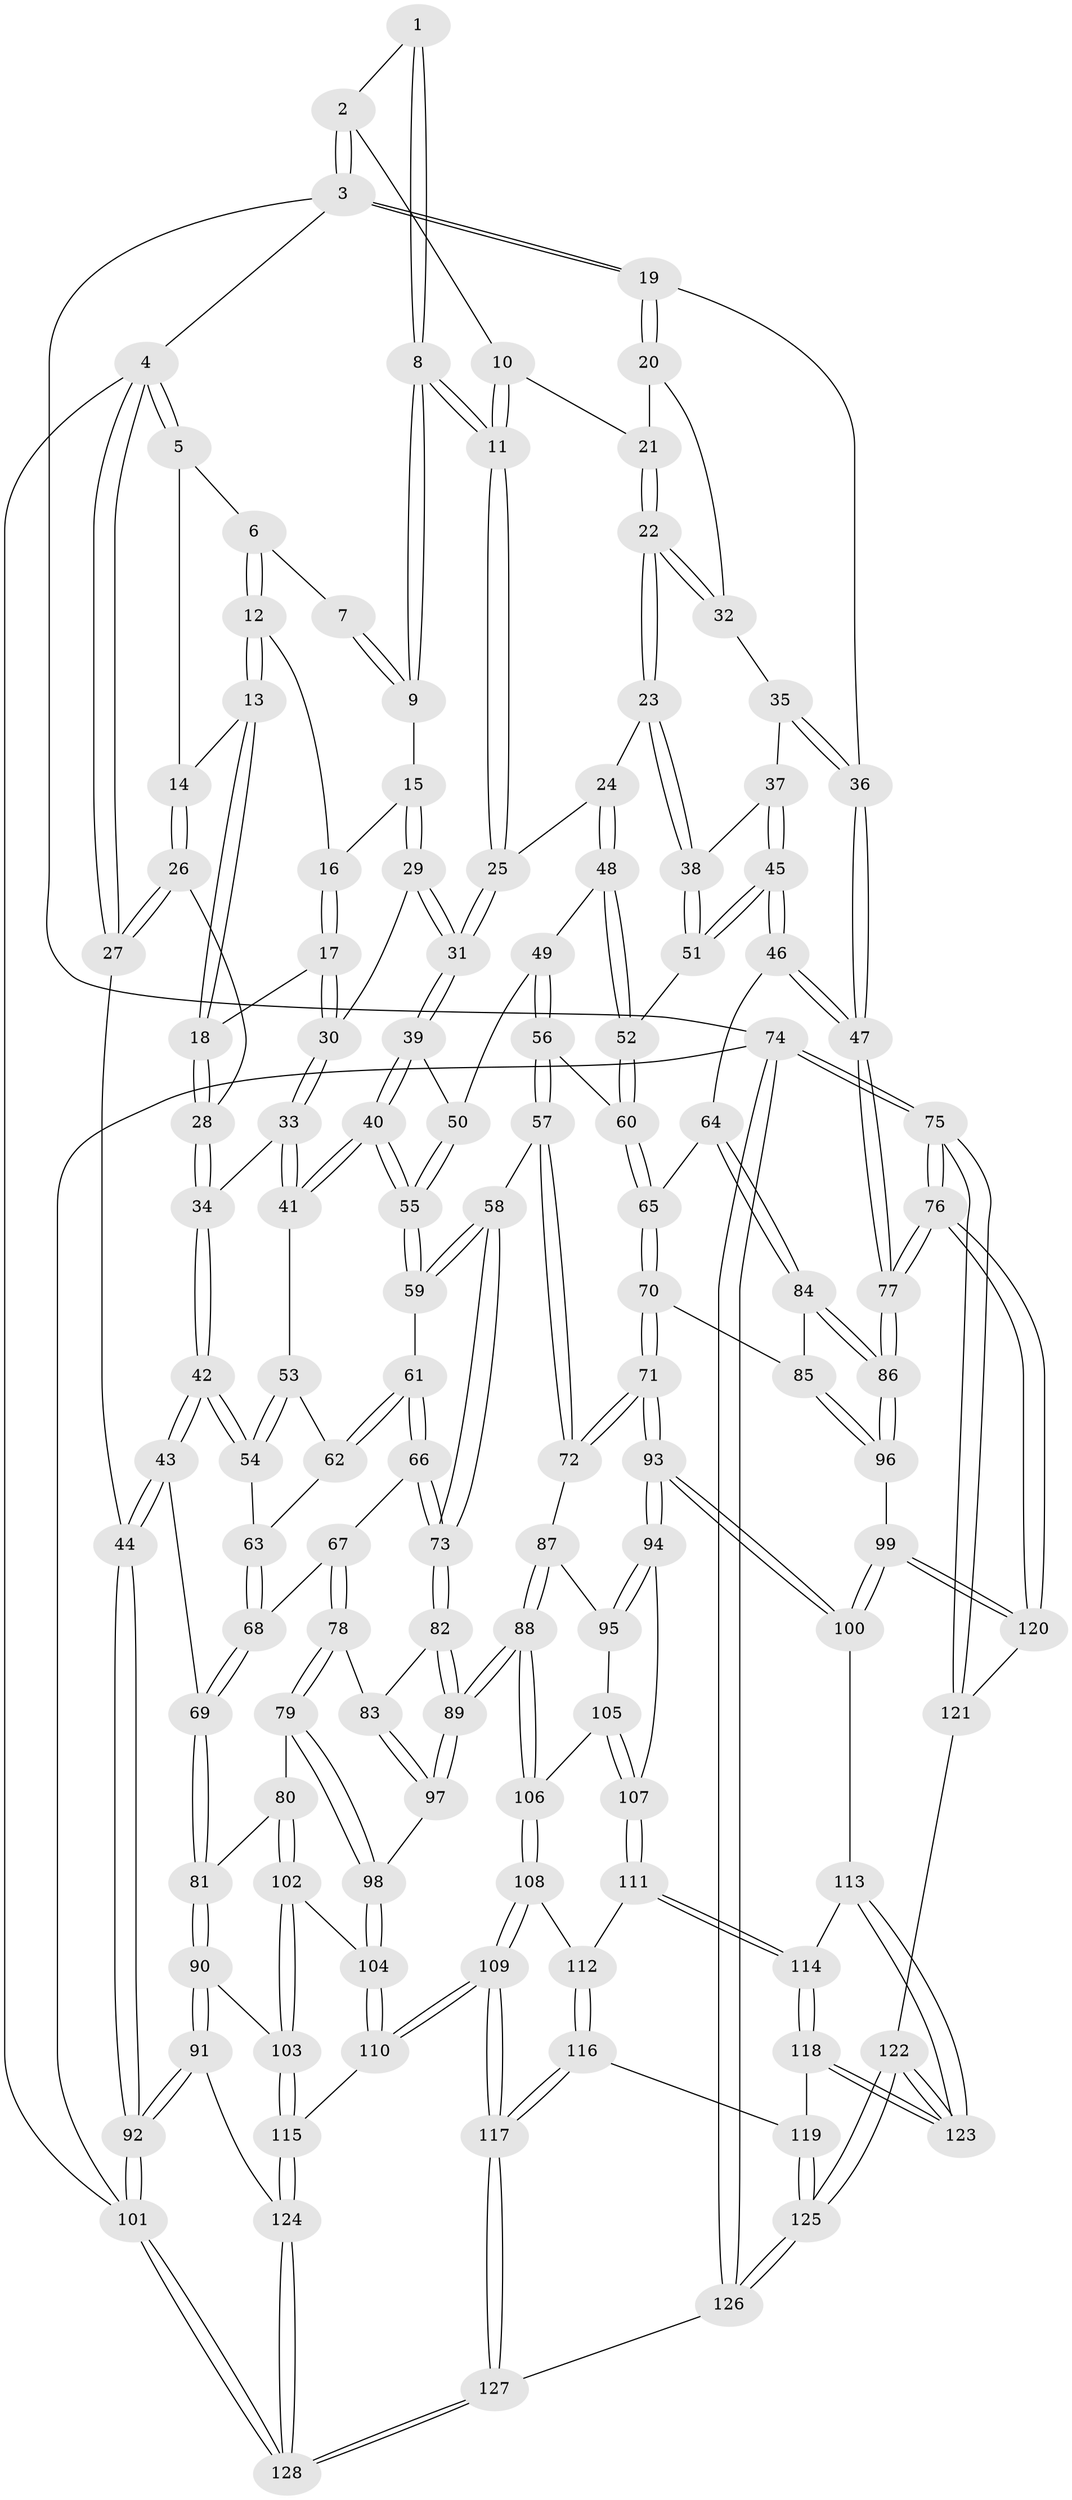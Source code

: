 // Generated by graph-tools (version 1.1) at 2025/16/03/09/25 04:16:51]
// undirected, 128 vertices, 317 edges
graph export_dot {
graph [start="1"]
  node [color=gray90,style=filled];
  1 [pos="+0.5770088647153445+0"];
  2 [pos="+0.845887236337899+0"];
  3 [pos="+1+0"];
  4 [pos="+0+0"];
  5 [pos="+0.07075698216074514+0"];
  6 [pos="+0.3424271327895707+0"];
  7 [pos="+0.5499669601079737+0"];
  8 [pos="+0.6467854118718199+0.08525143034758012"];
  9 [pos="+0.5134896532419113+0.059389823358227"];
  10 [pos="+0.8153392925301299+0.007058805351235317"];
  11 [pos="+0.6567580383103764+0.10235522783441021"];
  12 [pos="+0.33511348614021036+0"];
  13 [pos="+0.2626133885261446+0.03445150961020439"];
  14 [pos="+0.1260937381836412+0.055199957698012524"];
  15 [pos="+0.4914045159888073+0.08037915513113218"];
  16 [pos="+0.3908165879292253+0.025018188836129836"];
  17 [pos="+0.37623390141948604+0.18039664377834772"];
  18 [pos="+0.26060777547033265+0.09760936943187846"];
  19 [pos="+1+0"];
  20 [pos="+0.9049302734170439+0.09488728017120072"];
  21 [pos="+0.8222083889453975+0.019838614420903053"];
  22 [pos="+0.7772936743352256+0.21500633577501893"];
  23 [pos="+0.7619009703152387+0.22398186484816018"];
  24 [pos="+0.6711980198911742+0.19363448834210856"];
  25 [pos="+0.65419134894746+0.18615202158677763"];
  26 [pos="+0.1169905224232479+0.07449578678037376"];
  27 [pos="+0+0.07646083374898535"];
  28 [pos="+0.15898072285544151+0.19727624856179743"];
  29 [pos="+0.49141670936549714+0.1656222114518486"];
  30 [pos="+0.3844177432845714+0.1994546370149972"];
  31 [pos="+0.6100356926813165+0.21050206883283915"];
  32 [pos="+0.9133602074278138+0.1843199964938196"];
  33 [pos="+0.369931298565341+0.23594002720711993"];
  34 [pos="+0.1518980391302929+0.23312630397219208"];
  35 [pos="+0.92460716784722+0.19154117037208257"];
  36 [pos="+1+0.15181782174924727"];
  37 [pos="+0.9299425342329541+0.25020087594982326"];
  38 [pos="+0.7932036076026996+0.34187545281112214"];
  39 [pos="+0.6030648785318229+0.22802369159473454"];
  40 [pos="+0.4181605527077243+0.3400720311147364"];
  41 [pos="+0.3900354272452764+0.3234858615119205"];
  42 [pos="+0.07466111920010489+0.32488056564636975"];
  43 [pos="+0+0.3896974582748067"];
  44 [pos="+0+0.37778134420951687"];
  45 [pos="+0.9769786346465559+0.4256539819027235"];
  46 [pos="+0.9775607862364583+0.42609897757202064"];
  47 [pos="+1+0.46552872744319157"];
  48 [pos="+0.6838715355704374+0.3335498597667436"];
  49 [pos="+0.5988970513692615+0.3590968846419045"];
  50 [pos="+0.5979396157462475+0.3582846031153512"];
  51 [pos="+0.7979032532638961+0.3738561606617915"];
  52 [pos="+0.7695637296209452+0.397143917989478"];
  53 [pos="+0.3764604284759261+0.33335046227706194"];
  54 [pos="+0.09448974338557403+0.33059428746667313"];
  55 [pos="+0.4751561798114672+0.4113981833254376"];
  56 [pos="+0.6778455973676935+0.4481352121568541"];
  57 [pos="+0.5650193515123304+0.5378576936652875"];
  58 [pos="+0.4993941987946354+0.5152139738912582"];
  59 [pos="+0.4769120980181872+0.46448538594947225"];
  60 [pos="+0.720879031633027+0.4502955539916415"];
  61 [pos="+0.3791279721981082+0.4814797650628075"];
  62 [pos="+0.3029593708491384+0.42875059893931805"];
  63 [pos="+0.2998895992414678+0.43041911935574145"];
  64 [pos="+0.874855880234661+0.5431926881333706"];
  65 [pos="+0.7214984548375434+0.4518428067585026"];
  66 [pos="+0.34254829553627664+0.5408394913873517"];
  67 [pos="+0.28010666256366396+0.5243481710456377"];
  68 [pos="+0.2786153096002346+0.48804308477300745"];
  69 [pos="+0+0.40037695725628025"];
  70 [pos="+0.743974398589384+0.6084019943943815"];
  71 [pos="+0.6982001322501346+0.6517754439961917"];
  72 [pos="+0.5800408549621245+0.5679601797940418"];
  73 [pos="+0.4113525112480797+0.6180145430505302"];
  74 [pos="+1+1"];
  75 [pos="+1+1"];
  76 [pos="+1+0.8949097314225215"];
  77 [pos="+1+0.8239142823227968"];
  78 [pos="+0.21799650141095783+0.5951141493439299"];
  79 [pos="+0.2038520854050958+0.6008466656595055"];
  80 [pos="+0.15266912731842602+0.6142818217410269"];
  81 [pos="+0.0532652062229959+0.5136763467413277"];
  82 [pos="+0.4055154086636576+0.6448230037331967"];
  83 [pos="+0.256725674895328+0.6091652914584308"];
  84 [pos="+0.8614845478923816+0.5780316557573083"];
  85 [pos="+0.813018080137264+0.6088283054155109"];
  86 [pos="+1+0.7717328340149016"];
  87 [pos="+0.550494042903506+0.6434665850107754"];
  88 [pos="+0.4186078608273417+0.6852683261960889"];
  89 [pos="+0.4104042049741919+0.6764302744333706"];
  90 [pos="+0+0.8024028529511493"];
  91 [pos="+0+0.9143105576495897"];
  92 [pos="+0+0.934096517271189"];
  93 [pos="+0.6835641068748066+0.7496308002893534"];
  94 [pos="+0.6404271836944183+0.746385866939664"];
  95 [pos="+0.5733064794156594+0.7044045050486668"];
  96 [pos="+0.872223138350054+0.7469227083315482"];
  97 [pos="+0.3269258812444599+0.7158796291219266"];
  98 [pos="+0.31886412901593025+0.72089939744907"];
  99 [pos="+0.7469105588592306+0.7959126580930044"];
  100 [pos="+0.6923935356996787+0.7636873479893042"];
  101 [pos="+0+1"];
  102 [pos="+0.14950195956728063+0.6966328474556542"];
  103 [pos="+0.03955011383832472+0.7893326023012931"];
  104 [pos="+0.24984098496542936+0.7883074362717846"];
  105 [pos="+0.502981205320599+0.7148467325725459"];
  106 [pos="+0.4275144218842541+0.7019591989535243"];
  107 [pos="+0.5536555423754381+0.7860605041204497"];
  108 [pos="+0.42886831726683344+0.7145973629121215"];
  109 [pos="+0.29156408795359456+0.8939018712422073"];
  110 [pos="+0.2659826232261635+0.8699088736253301"];
  111 [pos="+0.5087627221410616+0.8251355562333849"];
  112 [pos="+0.46710084355041503+0.8155237447486147"];
  113 [pos="+0.6385999543885753+0.8445571427413056"];
  114 [pos="+0.5420441478119262+0.8744307129731784"];
  115 [pos="+0.1694218079076183+0.8871441057994875"];
  116 [pos="+0.3946204243915197+0.8942580570013532"];
  117 [pos="+0.3174888682414077+0.9290879963261647"];
  118 [pos="+0.5414357329015016+0.8970479634781329"];
  119 [pos="+0.460931962120478+0.918871961097609"];
  120 [pos="+0.7778012131302017+0.8980590376933192"];
  121 [pos="+0.7752619827634669+0.9055379494682728"];
  122 [pos="+0.6373660846197994+1"];
  123 [pos="+0.6346106378986475+1"];
  124 [pos="+0.12068545464396757+0.9407797996580112"];
  125 [pos="+0.6353107449069657+1"];
  126 [pos="+0.6327751682924924+1"];
  127 [pos="+0.32385007048390013+1"];
  128 [pos="+0.2283684263939926+1"];
  1 -- 2;
  1 -- 8;
  1 -- 8;
  2 -- 3;
  2 -- 3;
  2 -- 10;
  3 -- 4;
  3 -- 19;
  3 -- 19;
  3 -- 74;
  4 -- 5;
  4 -- 5;
  4 -- 27;
  4 -- 27;
  4 -- 101;
  5 -- 6;
  5 -- 14;
  6 -- 7;
  6 -- 12;
  6 -- 12;
  7 -- 9;
  7 -- 9;
  8 -- 9;
  8 -- 9;
  8 -- 11;
  8 -- 11;
  9 -- 15;
  10 -- 11;
  10 -- 11;
  10 -- 21;
  11 -- 25;
  11 -- 25;
  12 -- 13;
  12 -- 13;
  12 -- 16;
  13 -- 14;
  13 -- 18;
  13 -- 18;
  14 -- 26;
  14 -- 26;
  15 -- 16;
  15 -- 29;
  15 -- 29;
  16 -- 17;
  16 -- 17;
  17 -- 18;
  17 -- 30;
  17 -- 30;
  18 -- 28;
  18 -- 28;
  19 -- 20;
  19 -- 20;
  19 -- 36;
  20 -- 21;
  20 -- 32;
  21 -- 22;
  21 -- 22;
  22 -- 23;
  22 -- 23;
  22 -- 32;
  22 -- 32;
  23 -- 24;
  23 -- 38;
  23 -- 38;
  24 -- 25;
  24 -- 48;
  24 -- 48;
  25 -- 31;
  25 -- 31;
  26 -- 27;
  26 -- 27;
  26 -- 28;
  27 -- 44;
  28 -- 34;
  28 -- 34;
  29 -- 30;
  29 -- 31;
  29 -- 31;
  30 -- 33;
  30 -- 33;
  31 -- 39;
  31 -- 39;
  32 -- 35;
  33 -- 34;
  33 -- 41;
  33 -- 41;
  34 -- 42;
  34 -- 42;
  35 -- 36;
  35 -- 36;
  35 -- 37;
  36 -- 47;
  36 -- 47;
  37 -- 38;
  37 -- 45;
  37 -- 45;
  38 -- 51;
  38 -- 51;
  39 -- 40;
  39 -- 40;
  39 -- 50;
  40 -- 41;
  40 -- 41;
  40 -- 55;
  40 -- 55;
  41 -- 53;
  42 -- 43;
  42 -- 43;
  42 -- 54;
  42 -- 54;
  43 -- 44;
  43 -- 44;
  43 -- 69;
  44 -- 92;
  44 -- 92;
  45 -- 46;
  45 -- 46;
  45 -- 51;
  45 -- 51;
  46 -- 47;
  46 -- 47;
  46 -- 64;
  47 -- 77;
  47 -- 77;
  48 -- 49;
  48 -- 52;
  48 -- 52;
  49 -- 50;
  49 -- 56;
  49 -- 56;
  50 -- 55;
  50 -- 55;
  51 -- 52;
  52 -- 60;
  52 -- 60;
  53 -- 54;
  53 -- 54;
  53 -- 62;
  54 -- 63;
  55 -- 59;
  55 -- 59;
  56 -- 57;
  56 -- 57;
  56 -- 60;
  57 -- 58;
  57 -- 72;
  57 -- 72;
  58 -- 59;
  58 -- 59;
  58 -- 73;
  58 -- 73;
  59 -- 61;
  60 -- 65;
  60 -- 65;
  61 -- 62;
  61 -- 62;
  61 -- 66;
  61 -- 66;
  62 -- 63;
  63 -- 68;
  63 -- 68;
  64 -- 65;
  64 -- 84;
  64 -- 84;
  65 -- 70;
  65 -- 70;
  66 -- 67;
  66 -- 73;
  66 -- 73;
  67 -- 68;
  67 -- 78;
  67 -- 78;
  68 -- 69;
  68 -- 69;
  69 -- 81;
  69 -- 81;
  70 -- 71;
  70 -- 71;
  70 -- 85;
  71 -- 72;
  71 -- 72;
  71 -- 93;
  71 -- 93;
  72 -- 87;
  73 -- 82;
  73 -- 82;
  74 -- 75;
  74 -- 75;
  74 -- 126;
  74 -- 126;
  74 -- 101;
  75 -- 76;
  75 -- 76;
  75 -- 121;
  75 -- 121;
  76 -- 77;
  76 -- 77;
  76 -- 120;
  76 -- 120;
  77 -- 86;
  77 -- 86;
  78 -- 79;
  78 -- 79;
  78 -- 83;
  79 -- 80;
  79 -- 98;
  79 -- 98;
  80 -- 81;
  80 -- 102;
  80 -- 102;
  81 -- 90;
  81 -- 90;
  82 -- 83;
  82 -- 89;
  82 -- 89;
  83 -- 97;
  83 -- 97;
  84 -- 85;
  84 -- 86;
  84 -- 86;
  85 -- 96;
  85 -- 96;
  86 -- 96;
  86 -- 96;
  87 -- 88;
  87 -- 88;
  87 -- 95;
  88 -- 89;
  88 -- 89;
  88 -- 106;
  88 -- 106;
  89 -- 97;
  89 -- 97;
  90 -- 91;
  90 -- 91;
  90 -- 103;
  91 -- 92;
  91 -- 92;
  91 -- 124;
  92 -- 101;
  92 -- 101;
  93 -- 94;
  93 -- 94;
  93 -- 100;
  93 -- 100;
  94 -- 95;
  94 -- 95;
  94 -- 107;
  95 -- 105;
  96 -- 99;
  97 -- 98;
  98 -- 104;
  98 -- 104;
  99 -- 100;
  99 -- 100;
  99 -- 120;
  99 -- 120;
  100 -- 113;
  101 -- 128;
  101 -- 128;
  102 -- 103;
  102 -- 103;
  102 -- 104;
  103 -- 115;
  103 -- 115;
  104 -- 110;
  104 -- 110;
  105 -- 106;
  105 -- 107;
  105 -- 107;
  106 -- 108;
  106 -- 108;
  107 -- 111;
  107 -- 111;
  108 -- 109;
  108 -- 109;
  108 -- 112;
  109 -- 110;
  109 -- 110;
  109 -- 117;
  109 -- 117;
  110 -- 115;
  111 -- 112;
  111 -- 114;
  111 -- 114;
  112 -- 116;
  112 -- 116;
  113 -- 114;
  113 -- 123;
  113 -- 123;
  114 -- 118;
  114 -- 118;
  115 -- 124;
  115 -- 124;
  116 -- 117;
  116 -- 117;
  116 -- 119;
  117 -- 127;
  117 -- 127;
  118 -- 119;
  118 -- 123;
  118 -- 123;
  119 -- 125;
  119 -- 125;
  120 -- 121;
  121 -- 122;
  122 -- 123;
  122 -- 123;
  122 -- 125;
  122 -- 125;
  124 -- 128;
  124 -- 128;
  125 -- 126;
  125 -- 126;
  126 -- 127;
  127 -- 128;
  127 -- 128;
}
